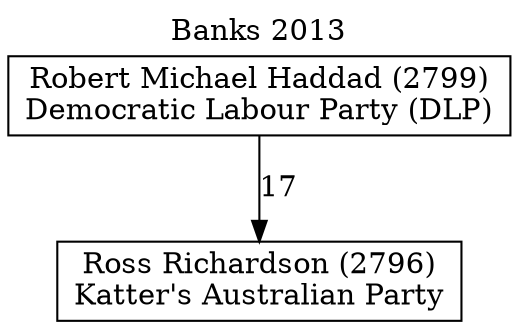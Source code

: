 // House preference flow
digraph "Ross Richardson (2796)_Banks_2013" {
	graph [label="Banks 2013" labelloc=t mclimit=10]
	node [shape=box]
	"Ross Richardson (2796)" [label="Ross Richardson (2796)
Katter's Australian Party"]
	"Robert Michael Haddad (2799)" [label="Robert Michael Haddad (2799)
Democratic Labour Party (DLP)"]
	"Robert Michael Haddad (2799)" -> "Ross Richardson (2796)" [label=17]
}
